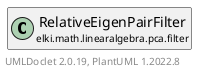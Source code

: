@startuml
    remove .*\.(Instance|Par|Parameterizer|Factory)$
    set namespaceSeparator none
    hide empty fields
    hide empty methods

    class "<size:14>RelativeEigenPairFilter.Par\n<size:10>elki.math.linearalgebra.pca.filter" as elki.math.linearalgebra.pca.filter.RelativeEigenPairFilter.Par [[RelativeEigenPairFilter.Par.html]] {
        {static} +EIGENPAIR_FILTER_RALPHA: OptionID
        #ralpha: double
        +configure(Parameterization): void
        +make(): RelativeEigenPairFilter
    }

    interface "<size:14>Parameterizer\n<size:10>elki.utilities.optionhandling" as elki.utilities.optionhandling.Parameterizer [[../../../../utilities/optionhandling/Parameterizer.html]] {
        {abstract} +make(): Object
    }
    class "<size:14>RelativeEigenPairFilter\n<size:10>elki.math.linearalgebra.pca.filter" as elki.math.linearalgebra.pca.filter.RelativeEigenPairFilter [[RelativeEigenPairFilter.html]]

    elki.utilities.optionhandling.Parameterizer <|.. elki.math.linearalgebra.pca.filter.RelativeEigenPairFilter.Par
    elki.math.linearalgebra.pca.filter.RelativeEigenPairFilter +-- elki.math.linearalgebra.pca.filter.RelativeEigenPairFilter.Par

    center footer UMLDoclet 2.0.19, PlantUML 1.2022.8
@enduml
